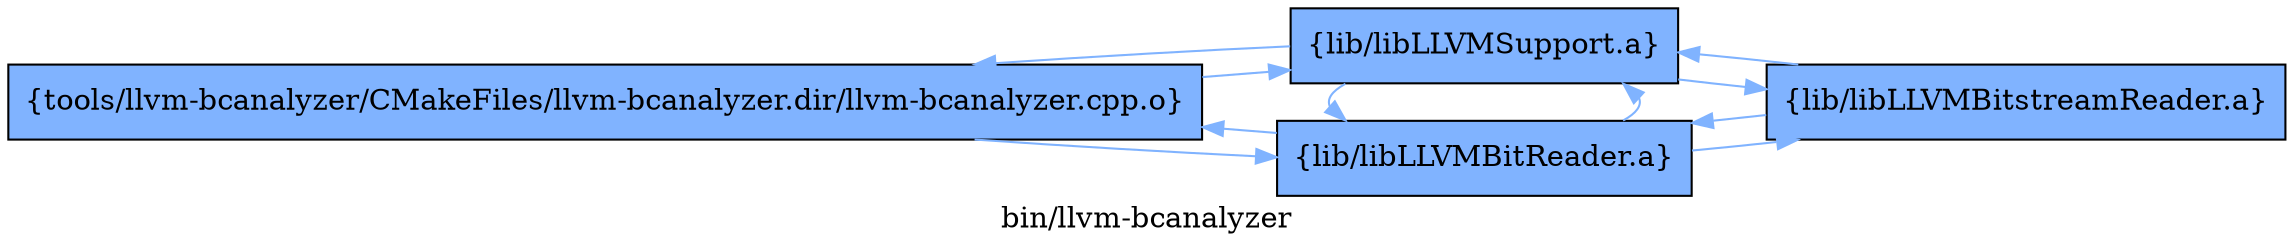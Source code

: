 digraph "bin/llvm-bcanalyzer" {
	label="bin/llvm-bcanalyzer";
	rankdir=LR;
	{ rank=same; Node0x562c28fdc878;  }
	{ rank=same; Node0x562c28fddef8; Node0x562c28fde8f8;  }

	Node0x562c28fdc878 [shape=record,shape=box,group=1,style=filled,fillcolor="0.600000 0.5 1",label="{tools/llvm-bcanalyzer/CMakeFiles/llvm-bcanalyzer.dir/llvm-bcanalyzer.cpp.o}"];
	Node0x562c28fdc878 -> Node0x562c28fddef8[color="0.600000 0.5 1"];
	Node0x562c28fdc878 -> Node0x562c28fde8f8[color="0.600000 0.5 1"];
	Node0x562c28fddef8 [shape=record,shape=box,group=1,style=filled,fillcolor="0.600000 0.5 1",label="{lib/libLLVMBitReader.a}"];
	Node0x562c28fddef8 -> Node0x562c28fdc878[color="0.600000 0.5 1"];
	Node0x562c28fddef8 -> Node0x562c28fde448[color="0.600000 0.5 1"];
	Node0x562c28fddef8 -> Node0x562c28fde8f8[color="0.600000 0.5 1"];
	Node0x562c28fde8f8 [shape=record,shape=box,group=1,style=filled,fillcolor="0.600000 0.5 1",label="{lib/libLLVMSupport.a}"];
	Node0x562c28fde8f8 -> Node0x562c28fdc878[color="0.600000 0.5 1"];
	Node0x562c28fde8f8 -> Node0x562c28fddef8[color="0.600000 0.5 1"];
	Node0x562c28fde8f8 -> Node0x562c28fde448[color="0.600000 0.5 1"];
	Node0x562c28fde448 [shape=record,shape=box,group=1,style=filled,fillcolor="0.600000 0.5 1",label="{lib/libLLVMBitstreamReader.a}"];
	Node0x562c28fde448 -> Node0x562c28fddef8[color="0.600000 0.5 1"];
	Node0x562c28fde448 -> Node0x562c28fde8f8[color="0.600000 0.5 1"];
}
